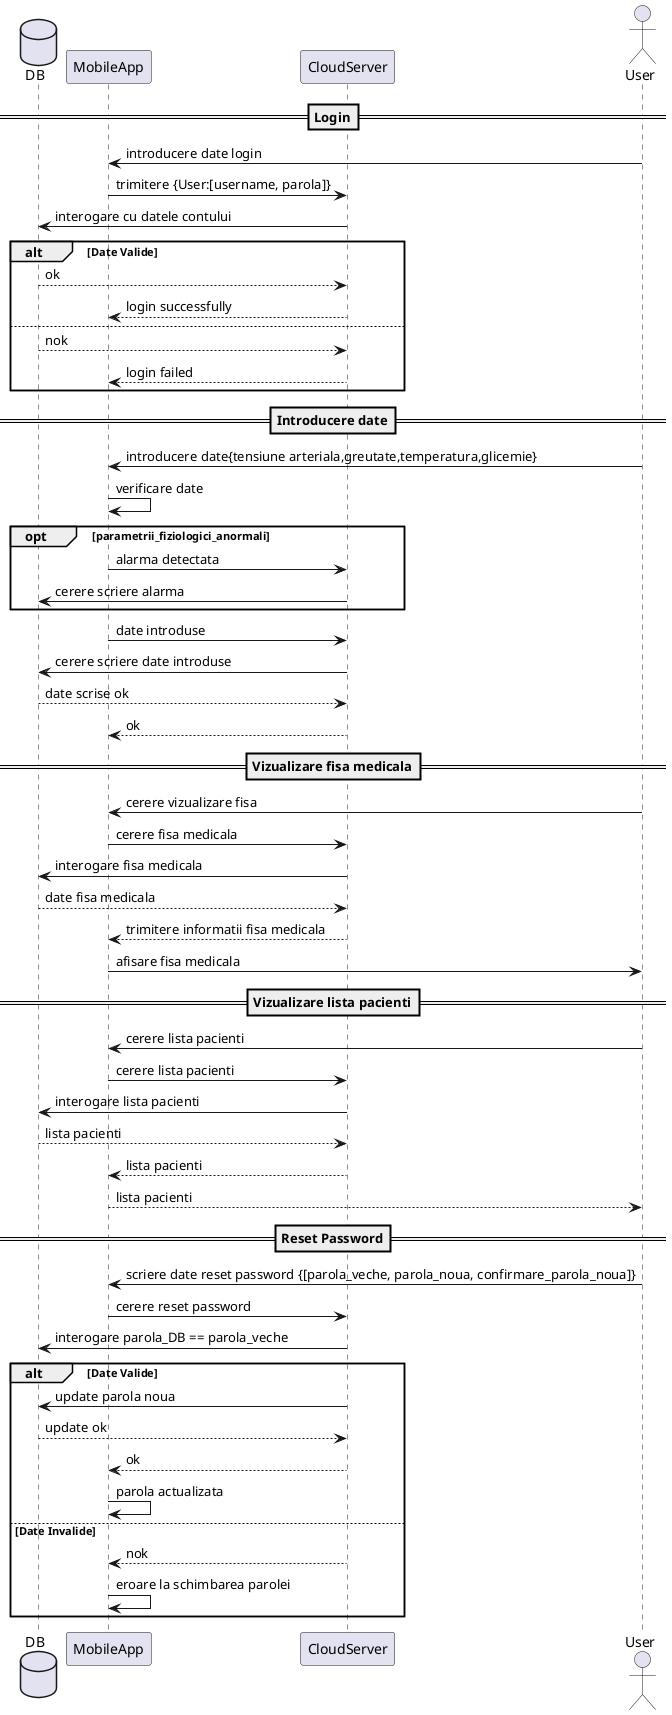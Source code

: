 @startuml ESP32DG

database DB
participant MobileApp
participant CloudServer
actor User

==Login==
User -> MobileApp: introducere date login
MobileApp -> CloudServer: trimitere {User:[username, parola]}
CloudServer -> DB: interogare cu datele contului
alt Date Valide
    DB --> CloudServer: ok
    CloudServer --> MobileApp: login successfully
else
    DB --> CloudServer: nok
    CloudServer --> MobileApp: login failed
end
==Introducere date==
User -> MobileApp:  introducere date{tensiune arteriala,greutate,temperatura,glicemie}
MobileApp -> MobileApp : verificare date
opt parametrii_fiziologici_anormali
    MobileApp -> CloudServer: alarma detectata
    CloudServer -> DB: cerere scriere alarma
end
MobileApp -> CloudServer: date introduse
CloudServer -> DB: cerere scriere date introduse
DB --> CloudServer: date scrise ok
CloudServer --> MobileApp: ok
==Vizualizare fisa medicala==
User -> MobileApp: cerere vizualizare fisa
MobileApp -> CloudServer: cerere fisa medicala
CloudServer -> DB: interogare fisa medicala
DB --> CloudServer: date fisa medicala
CloudServer --> MobileApp: trimitere informatii fisa medicala
MobileApp -> User: afisare fisa medicala
==Vizualizare lista pacienti==
User -> MobileApp: cerere lista pacienti
MobileApp -> CloudServer: cerere lista pacienti
CloudServer -> DB: interogare lista pacienti
DB --> CloudServer: lista pacienti
CloudServer --> MobileApp: lista pacienti
MobileApp --> User: lista pacienti
==Reset Password==
User -> MobileApp: scriere date reset password {[parola_veche, parola_noua, confirmare_parola_noua]}
MobileApp -> CloudServer: cerere reset password
CloudServer -> DB: interogare parola_DB == parola_veche
alt Date Valide
    CloudServer -> DB: update parola noua
    DB --> CloudServer: update ok
    CloudServer --> MobileApp: ok
    MobileApp -> MobileApp: parola actualizata
else Date Invalide
    CloudServer --> MobileApp: nok
    MobileApp -> MobileApp: eroare la schimbarea parolei
end

@enduml